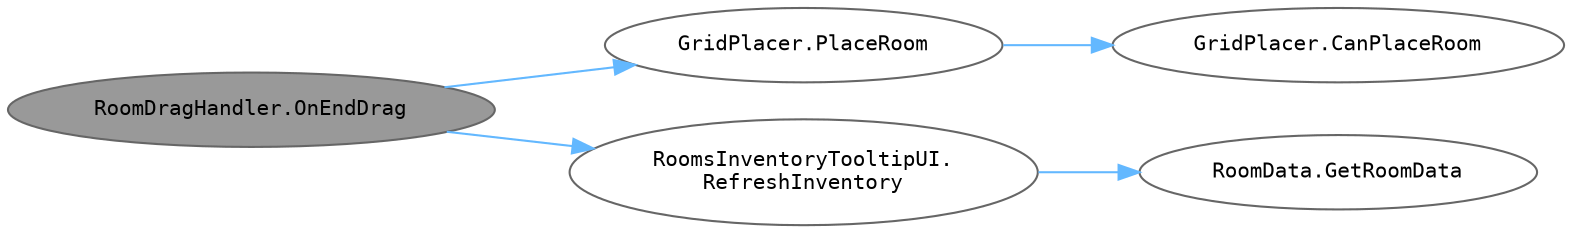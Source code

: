digraph "RoomDragHandler.OnEndDrag"
{
 // INTERACTIVE_SVG=YES
 // LATEX_PDF_SIZE
  bgcolor="transparent";
  edge [fontname=Helvetica,fontsize=10,labelfontname=Helvetica,labelfontsize=10];
  node [fontname=Helvetica,fontsize=10,fontname=Consolas fontsize=10 style=filled height=0.2 width=0.4 margin=0.1];
  rankdir="LR";
  Node1 [id="Node000001",label="RoomDragHandler.OnEndDrag",height=0.2,width=0.4,color="gray40", fillcolor="grey60", style="filled", fontcolor="black",tooltip="드래그 종료 후 작업입니다. 현재 마우스 위치에 방을 설치하고, preview (실루엣)을 삭제합니다."];
  Node1 -> Node2 [id="edge1_Node000001_Node000002",color="steelblue1",style="solid",tooltip=" "];
  Node2 [id="Node000002",label="GridPlacer.PlaceRoom",height=0.2,width=0.4,color="grey40", fillcolor="white", style="filled",URL="$class_grid_placer.html#accae6dd63410e18f1ebb323755ae8cdf",tooltip="실제로 호버한 위치에 해당 영역에 방을 설치합니다. 방을 설치하고자 하는 위치에 설치 가능 여부를 검사해, 설치를 진행합니다."];
  Node2 -> Node3 [id="edge2_Node000002_Node000003",color="steelblue1",style="solid",tooltip=" "];
  Node3 [id="Node000003",label="GridPlacer.CanPlaceRoom",height=0.2,width=0.4,color="grey40", fillcolor="white", style="filled",URL="$class_grid_placer.html#a94a705ed808a4defa523f89672b82906",tooltip="방 설치 전, 드래그 중인 방에 대해 해당 위치에 설치 가능한지 여부를 판단합니다. (preview 형식 - 실루엣) 해당 영역에 방 설치가 가능하다면 true 반환 (색상 : 초록..."];
  Node1 -> Node4 [id="edge3_Node000001_Node000004",color="steelblue1",style="solid",tooltip=" "];
  Node4 [id="Node000004",label="RoomsInventoryTooltipUI.\lRefreshInventory",height=0.2,width=0.4,color="grey40", fillcolor="white", style="filled",URL="$class_rooms_inventory_tooltip_u_i.html#acb3438559352db6528bd535c9ea46b50",tooltip="인벤토리를 갱신하여 현재 보유한 방들을 UI로 표시합니다. 방 설치, 해제 완료 시 갱신 추가 필요 (구현 필요)"];
  Node4 -> Node5 [id="edge4_Node000004_Node000005",color="steelblue1",style="solid",tooltip=" "];
  Node5 [id="Node000005",label="RoomData.GetRoomData",height=0.2,width=0.4,color="grey40", fillcolor="white", style="filled",URL="$class_room_data.html#a3e0ef94b27447abcccdfbc08e667077d",tooltip="주어진 레벨에 해당하는 RoomLevel 데이터를 반환합니다. 각 파생 클래스에서 구현해야 합니다."];
}
